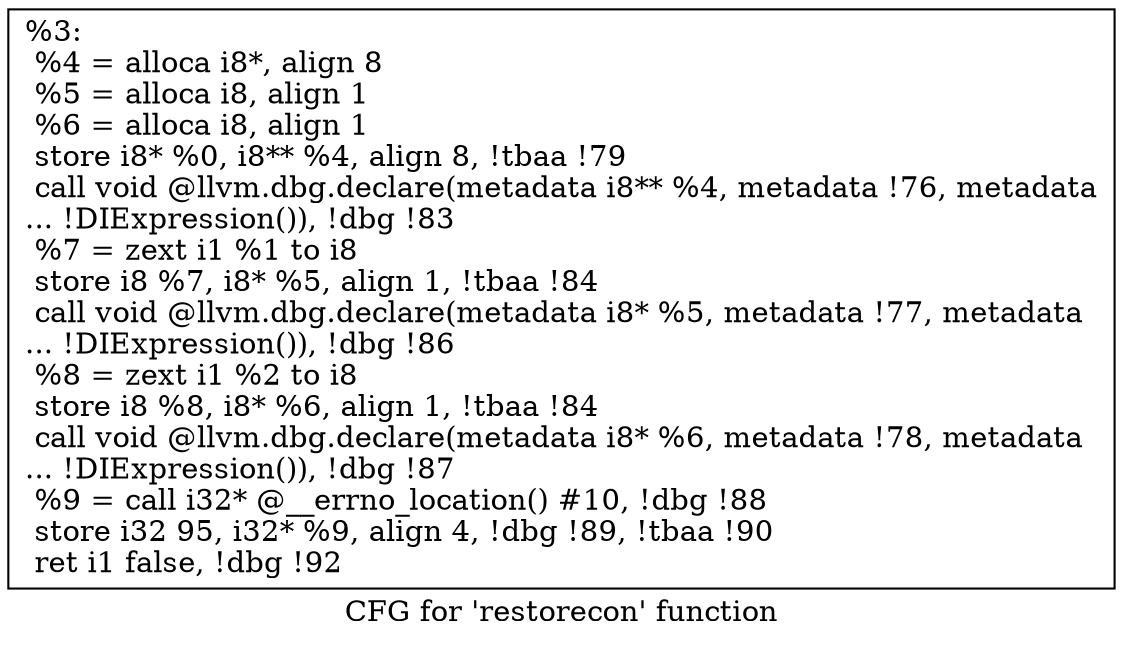 digraph "CFG for 'restorecon' function" {
	label="CFG for 'restorecon' function";

	Node0x2377530 [shape=record,label="{%3:\l  %4 = alloca i8*, align 8\l  %5 = alloca i8, align 1\l  %6 = alloca i8, align 1\l  store i8* %0, i8** %4, align 8, !tbaa !79\l  call void @llvm.dbg.declare(metadata i8** %4, metadata !76, metadata\l... !DIExpression()), !dbg !83\l  %7 = zext i1 %1 to i8\l  store i8 %7, i8* %5, align 1, !tbaa !84\l  call void @llvm.dbg.declare(metadata i8* %5, metadata !77, metadata\l... !DIExpression()), !dbg !86\l  %8 = zext i1 %2 to i8\l  store i8 %8, i8* %6, align 1, !tbaa !84\l  call void @llvm.dbg.declare(metadata i8* %6, metadata !78, metadata\l... !DIExpression()), !dbg !87\l  %9 = call i32* @__errno_location() #10, !dbg !88\l  store i32 95, i32* %9, align 4, !dbg !89, !tbaa !90\l  ret i1 false, !dbg !92\l}"];
}
